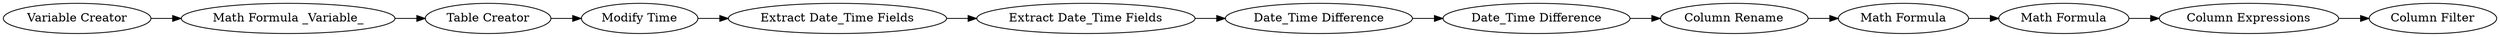 digraph {
	12 -> 15
	8 -> 1
	7 -> 8
	10 -> 6
	4 -> 5
	6 -> 11
	3 -> 4
	5 -> 10
	11 -> 12
	2 -> 3
	1 -> 14
	14 -> 2
	5 [label="Date_Time Difference"]
	1 [label="Table Creator"]
	7 [label="Variable Creator"]
	12 [label="Column Expressions"]
	11 [label="Math Formula"]
	4 [label="Date_Time Difference"]
	6 [label="Math Formula"]
	8 [label="Math Formula _Variable_"]
	15 [label="Column Filter"]
	14 [label="Modify Time"]
	3 [label="Extract Date_Time Fields"]
	2 [label="Extract Date_Time Fields"]
	10 [label="Column Rename"]
	rankdir=LR
}
